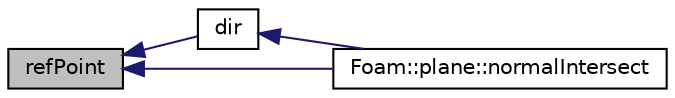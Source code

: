 digraph "refPoint"
{
  bgcolor="transparent";
  edge [fontname="Helvetica",fontsize="10",labelfontname="Helvetica",labelfontsize="10"];
  node [fontname="Helvetica",fontsize="10",shape=record];
  rankdir="LR";
  Node1 [label="refPoint",height=0.2,width=0.4,color="black", fillcolor="grey75", style="filled", fontcolor="black"];
  Node1 -> Node2 [dir="back",color="midnightblue",fontsize="10",style="solid",fontname="Helvetica"];
  Node2 [label="dir",height=0.2,width=0.4,color="black",URL="$a02123.html#a568b640649867daeb0dd333bdfc614b1"];
  Node2 -> Node3 [dir="back",color="midnightblue",fontsize="10",style="solid",fontname="Helvetica"];
  Node3 [label="Foam::plane::normalIntersect",height=0.2,width=0.4,color="black",URL="$a01894.html#a521fe5a83b2f52b0392c2d19005476ba",tooltip="Return cut coefficient for plane and ray. "];
  Node1 -> Node3 [dir="back",color="midnightblue",fontsize="10",style="solid",fontname="Helvetica"];
}
